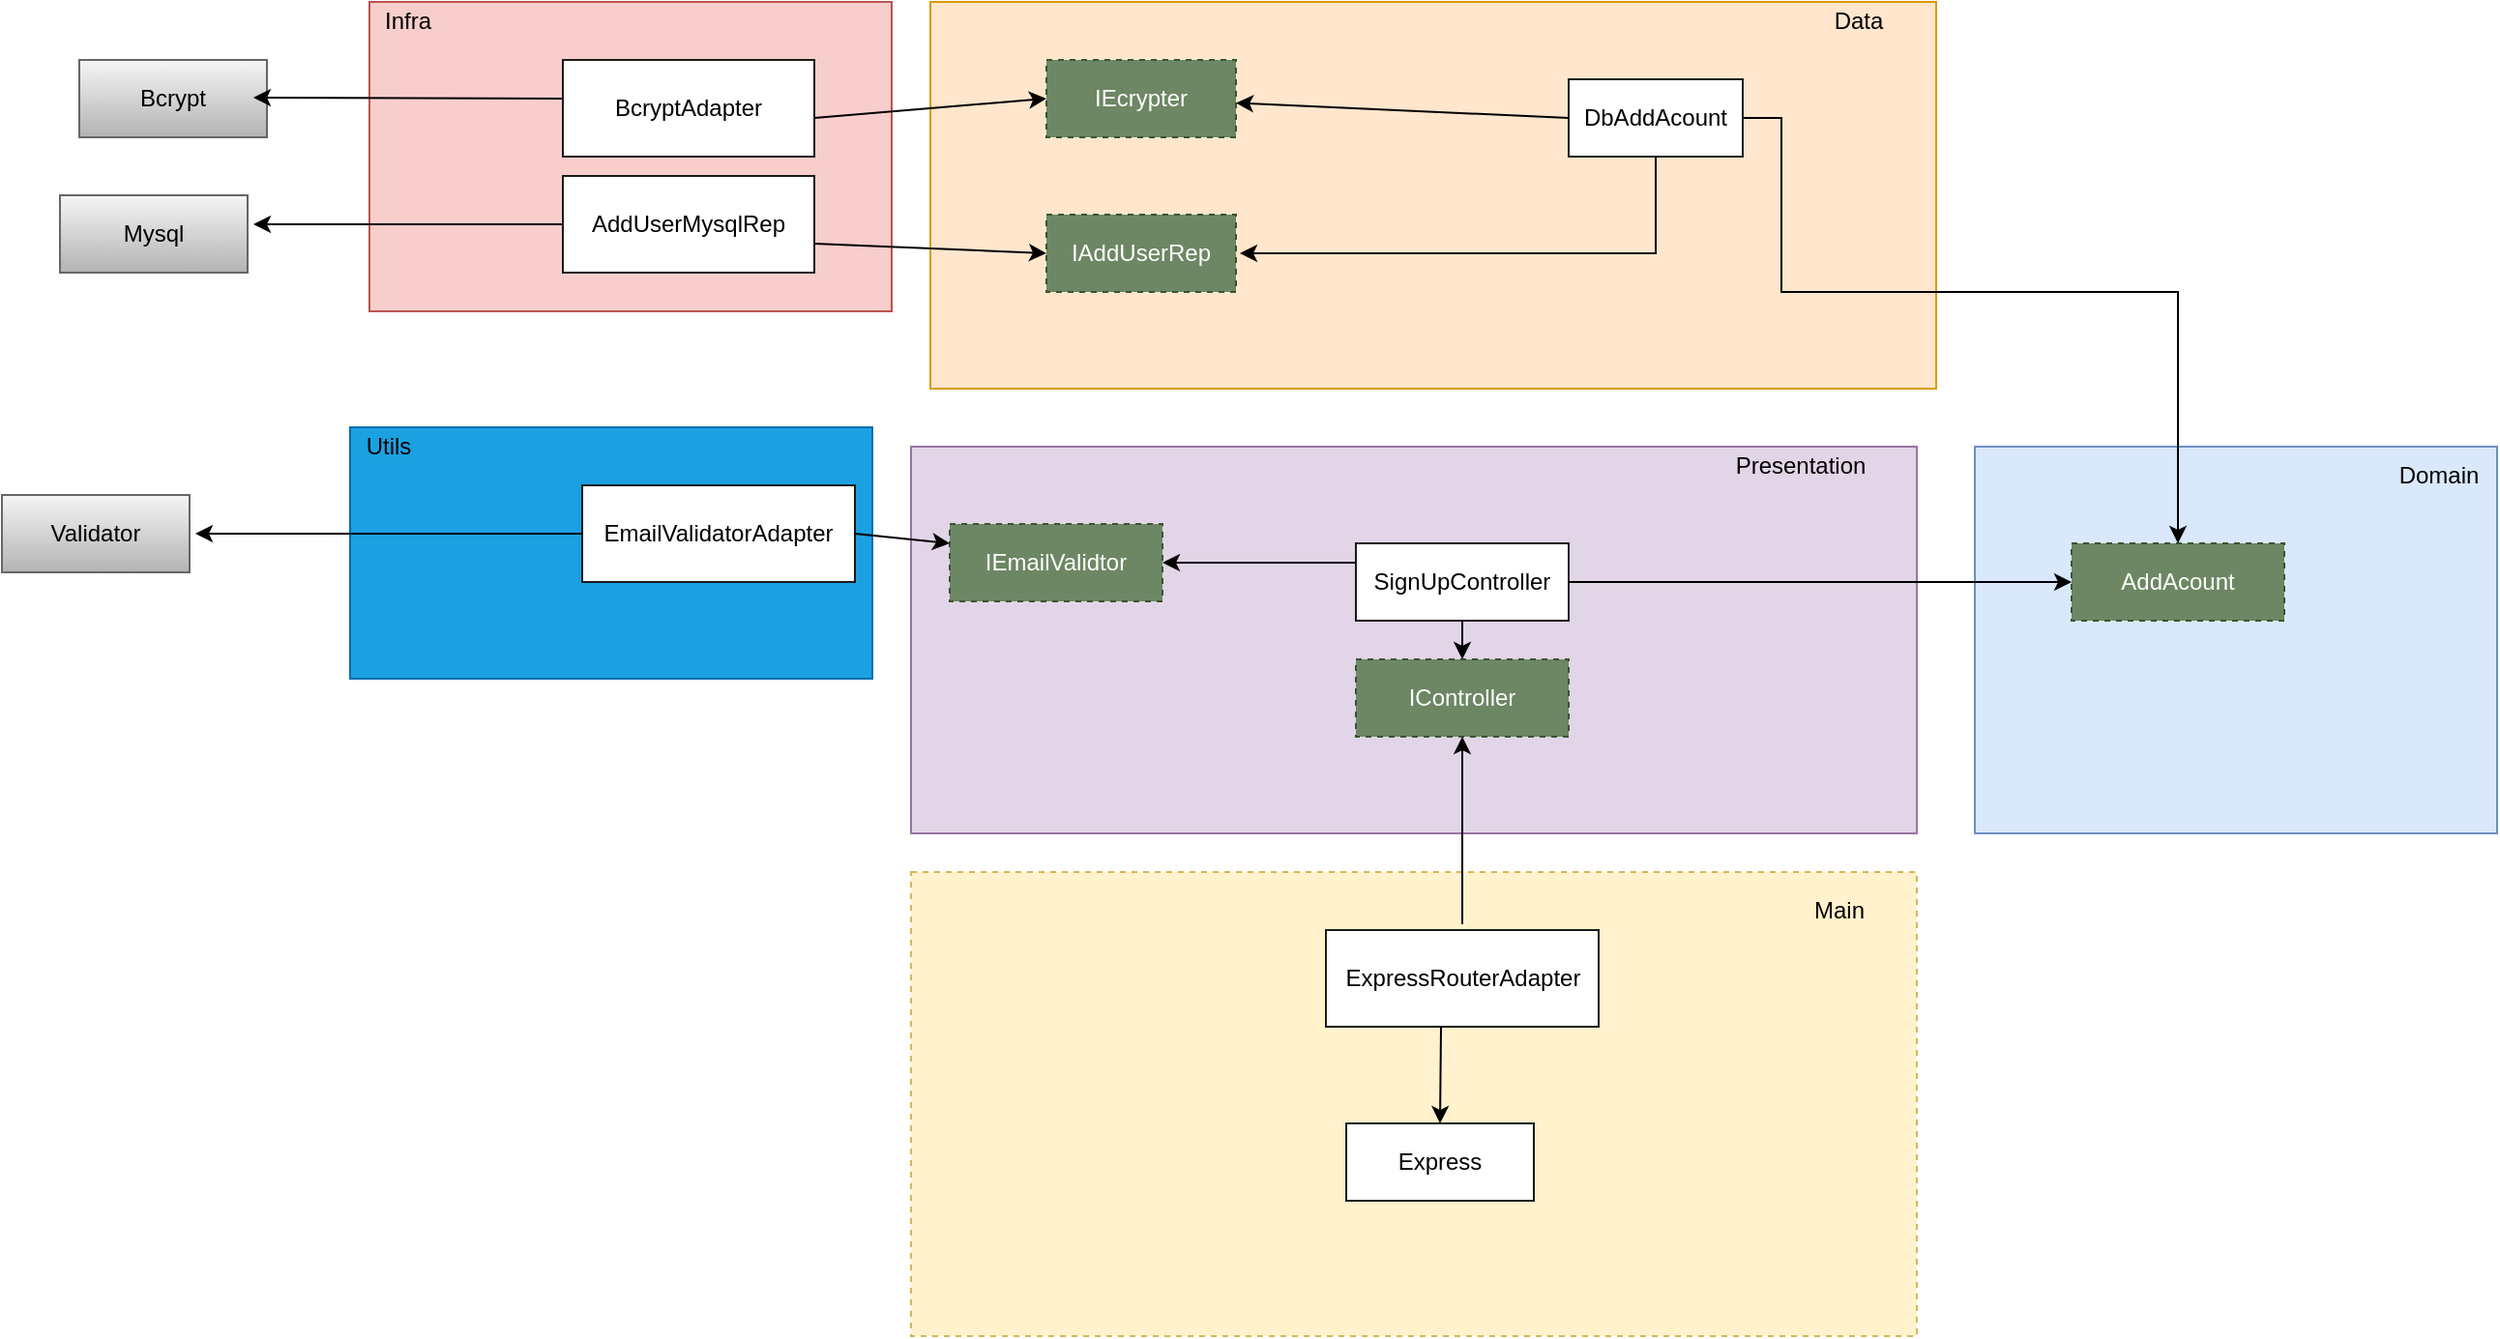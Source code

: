 <mxfile version="13.9.7" type="github"><diagram id="QmzFydMhV25-23WE51GD" name="Page-1"><mxGraphModel dx="2253" dy="1938" grid="1" gridSize="10" guides="1" tooltips="1" connect="1" arrows="1" fold="1" page="1" pageScale="1" pageWidth="827" pageHeight="1169" background="#ffffff" math="0" shadow="0"><root><mxCell id="0"/><mxCell id="1" parent="0"/><mxCell id="fcgsbV1SMnQ5NdQA0PGB-57" value="" style="rounded=0;whiteSpace=wrap;html=1;dashed=1;strokeColor=#d6b656;fillColor=#fff2cc;" vertex="1" parent="1"><mxGeometry x="140" y="420" width="520" height="240" as="geometry"/></mxCell><mxCell id="fcgsbV1SMnQ5NdQA0PGB-27" value="" style="rounded=0;whiteSpace=wrap;html=1;strokeColor=#d79b00;fillColor=#ffe6cc;" vertex="1" parent="1"><mxGeometry x="150" y="-30" width="520" height="200" as="geometry"/></mxCell><mxCell id="fcgsbV1SMnQ5NdQA0PGB-32" value="" style="rounded=0;whiteSpace=wrap;html=1;strokeColor=#b85450;fillColor=#f8cecc;" vertex="1" parent="1"><mxGeometry x="-140" y="-30" width="270" height="160" as="geometry"/></mxCell><mxCell id="fcgsbV1SMnQ5NdQA0PGB-20" value="" style="rounded=0;whiteSpace=wrap;html=1;strokeColor=#006EAF;fillColor=#1ba1e2;fontColor=#ffffff;" vertex="1" parent="1"><mxGeometry x="-150" y="190" width="270" height="130" as="geometry"/></mxCell><mxCell id="fcgsbV1SMnQ5NdQA0PGB-2" value="" style="rounded=0;whiteSpace=wrap;html=1;strokeColor=#9673a6;fillColor=#e1d5e7;" vertex="1" parent="1"><mxGeometry x="140" y="200" width="520" height="200" as="geometry"/></mxCell><mxCell id="fcgsbV1SMnQ5NdQA0PGB-3" value="Presentation" style="text;html=1;strokeColor=none;fillColor=none;align=center;verticalAlign=middle;whiteSpace=wrap;rounded=0;" vertex="1" parent="1"><mxGeometry x="580" y="200" width="40" height="20" as="geometry"/></mxCell><mxCell id="fcgsbV1SMnQ5NdQA0PGB-5" value="IController" style="rounded=0;whiteSpace=wrap;html=1;dashed=1;fillColor=#6d8764;strokeColor=#3A5431;fontColor=#ffffff;" vertex="1" parent="1"><mxGeometry x="370" y="310" width="110" height="40" as="geometry"/></mxCell><mxCell id="fcgsbV1SMnQ5NdQA0PGB-6" value="" style="endArrow=classic;html=1;exitX=0.5;exitY=1;exitDx=0;exitDy=0;entryX=0.5;entryY=0;entryDx=0;entryDy=0;" edge="1" parent="1" target="fcgsbV1SMnQ5NdQA0PGB-5"><mxGeometry width="50" height="50" relative="1" as="geometry"><mxPoint x="425" y="270" as="sourcePoint"/><mxPoint x="440" y="370" as="targetPoint"/></mxGeometry></mxCell><mxCell id="fcgsbV1SMnQ5NdQA0PGB-7" value="ExpressRouterAdapter" style="rounded=0;whiteSpace=wrap;html=1;strokeColor=#1A1A1A;" vertex="1" parent="1"><mxGeometry x="354.5" y="450" width="141" height="50" as="geometry"/></mxCell><mxCell id="fcgsbV1SMnQ5NdQA0PGB-8" value="" style="endArrow=classic;html=1;entryX=0.5;entryY=1;entryDx=0;entryDy=0;" edge="1" parent="1" target="fcgsbV1SMnQ5NdQA0PGB-5"><mxGeometry width="50" height="50" relative="1" as="geometry"><mxPoint x="425" y="447" as="sourcePoint"/><mxPoint x="440" y="370" as="targetPoint"/></mxGeometry></mxCell><mxCell id="fcgsbV1SMnQ5NdQA0PGB-9" value="SignUpController" style="rounded=0;whiteSpace=wrap;html=1;strokeColor=#1A1A1A;" vertex="1" parent="1"><mxGeometry x="370" y="250" width="110" height="40" as="geometry"/></mxCell><mxCell id="fcgsbV1SMnQ5NdQA0PGB-10" value="Express" style="rounded=0;whiteSpace=wrap;html=1;strokeColor=#1A1A1A;" vertex="1" parent="1"><mxGeometry x="365" y="550" width="97" height="40" as="geometry"/></mxCell><mxCell id="fcgsbV1SMnQ5NdQA0PGB-11" value="" style="endArrow=classic;html=1;entryX=0.5;entryY=0;entryDx=0;entryDy=0;" edge="1" parent="1" target="fcgsbV1SMnQ5NdQA0PGB-10"><mxGeometry width="50" height="50" relative="1" as="geometry"><mxPoint x="414" y="500" as="sourcePoint"/><mxPoint x="440" y="370" as="targetPoint"/></mxGeometry></mxCell><mxCell id="fcgsbV1SMnQ5NdQA0PGB-12" value="Validator" style="rounded=0;whiteSpace=wrap;html=1;strokeColor=#666666;gradientColor=#b3b3b3;fillColor=#f5f5f5;" vertex="1" parent="1"><mxGeometry x="-330" y="225" width="97" height="40" as="geometry"/></mxCell><mxCell id="fcgsbV1SMnQ5NdQA0PGB-13" value="EmailValidatorAdapter" style="rounded=0;whiteSpace=wrap;html=1;strokeColor=#1A1A1A;" vertex="1" parent="1"><mxGeometry x="-30" y="220" width="141" height="50" as="geometry"/></mxCell><mxCell id="fcgsbV1SMnQ5NdQA0PGB-14" value="" style="endArrow=classic;html=1;exitX=0;exitY=0.5;exitDx=0;exitDy=0;" edge="1" parent="1" source="fcgsbV1SMnQ5NdQA0PGB-13"><mxGeometry width="50" height="50" relative="1" as="geometry"><mxPoint x="-110" y="280" as="sourcePoint"/><mxPoint x="-230" y="245" as="targetPoint"/></mxGeometry></mxCell><mxCell id="fcgsbV1SMnQ5NdQA0PGB-15" value="IEmailValidtor" style="rounded=0;whiteSpace=wrap;html=1;dashed=1;fillColor=#6d8764;strokeColor=#3A5431;fontColor=#ffffff;" vertex="1" parent="1"><mxGeometry x="160" y="240" width="110" height="40" as="geometry"/></mxCell><mxCell id="fcgsbV1SMnQ5NdQA0PGB-16" value="" style="endArrow=classic;html=1;entryX=1;entryY=0.5;entryDx=0;entryDy=0;exitX=0;exitY=0.25;exitDx=0;exitDy=0;" edge="1" parent="1" source="fcgsbV1SMnQ5NdQA0PGB-9" target="fcgsbV1SMnQ5NdQA0PGB-15"><mxGeometry width="50" height="50" relative="1" as="geometry"><mxPoint x="300" y="250" as="sourcePoint"/><mxPoint x="310" y="290" as="targetPoint"/></mxGeometry></mxCell><mxCell id="fcgsbV1SMnQ5NdQA0PGB-17" value="" style="endArrow=classic;html=1;entryX=0;entryY=0.25;entryDx=0;entryDy=0;exitX=1;exitY=0.5;exitDx=0;exitDy=0;" edge="1" parent="1" source="fcgsbV1SMnQ5NdQA0PGB-13" target="fcgsbV1SMnQ5NdQA0PGB-15"><mxGeometry width="50" height="50" relative="1" as="geometry"><mxPoint x="120" y="250" as="sourcePoint"/><mxPoint x="171" y="190" as="targetPoint"/></mxGeometry></mxCell><mxCell id="fcgsbV1SMnQ5NdQA0PGB-21" value="Utils" style="text;html=1;strokeColor=none;fillColor=none;align=center;verticalAlign=middle;whiteSpace=wrap;rounded=0;" vertex="1" parent="1"><mxGeometry x="-150" y="190" width="40" height="20" as="geometry"/></mxCell><mxCell id="fcgsbV1SMnQ5NdQA0PGB-23" value="" style="rounded=0;whiteSpace=wrap;html=1;strokeColor=#6c8ebf;fillColor=#dae8fc;" vertex="1" parent="1"><mxGeometry x="690" y="200" width="270" height="200" as="geometry"/></mxCell><mxCell id="fcgsbV1SMnQ5NdQA0PGB-24" value="Domain" style="text;html=1;strokeColor=none;fillColor=none;align=center;verticalAlign=middle;whiteSpace=wrap;rounded=0;" vertex="1" parent="1"><mxGeometry x="910" y="205" width="40" height="20" as="geometry"/></mxCell><mxCell id="fcgsbV1SMnQ5NdQA0PGB-25" value="AddAcount" style="rounded=0;whiteSpace=wrap;html=1;dashed=1;fillColor=#6d8764;strokeColor=#3A5431;fontColor=#ffffff;" vertex="1" parent="1"><mxGeometry x="740" y="250" width="110" height="40" as="geometry"/></mxCell><mxCell id="fcgsbV1SMnQ5NdQA0PGB-26" value="" style="endArrow=classic;html=1;exitX=1;exitY=0.5;exitDx=0;exitDy=0;entryX=0;entryY=0.5;entryDx=0;entryDy=0;" edge="1" parent="1" source="fcgsbV1SMnQ5NdQA0PGB-9" target="fcgsbV1SMnQ5NdQA0PGB-25"><mxGeometry width="50" height="50" relative="1" as="geometry"><mxPoint x="720" y="330" as="sourcePoint"/><mxPoint x="770" y="280" as="targetPoint"/></mxGeometry></mxCell><mxCell id="fcgsbV1SMnQ5NdQA0PGB-28" value="Data" style="text;html=1;strokeColor=none;fillColor=none;align=center;verticalAlign=middle;whiteSpace=wrap;rounded=0;" vertex="1" parent="1"><mxGeometry x="610" y="-30" width="40" height="20" as="geometry"/></mxCell><mxCell id="fcgsbV1SMnQ5NdQA0PGB-29" value="IEcrypter" style="rounded=0;whiteSpace=wrap;html=1;dashed=1;strokeColor=#3A5431;fillColor=#6d8764;fontColor=#ffffff;" vertex="1" parent="1"><mxGeometry x="210" width="98" height="40" as="geometry"/></mxCell><mxCell id="fcgsbV1SMnQ5NdQA0PGB-31" style="edgeStyle=orthogonalEdgeStyle;rounded=0;orthogonalLoop=1;jettySize=auto;html=1;entryX=0.5;entryY=0;entryDx=0;entryDy=0;exitX=1;exitY=0.5;exitDx=0;exitDy=0;" edge="1" parent="1" source="fcgsbV1SMnQ5NdQA0PGB-30" target="fcgsbV1SMnQ5NdQA0PGB-25"><mxGeometry relative="1" as="geometry"><Array as="points"><mxPoint x="590" y="30"/><mxPoint x="590" y="120"/><mxPoint x="795" y="120"/></Array></mxGeometry></mxCell><mxCell id="fcgsbV1SMnQ5NdQA0PGB-33" value="Infra" style="text;html=1;strokeColor=none;fillColor=none;align=center;verticalAlign=middle;whiteSpace=wrap;rounded=0;" vertex="1" parent="1"><mxGeometry x="-140" y="-30" width="40" height="20" as="geometry"/></mxCell><mxCell id="fcgsbV1SMnQ5NdQA0PGB-34" value="BcryptAdapter" style="rounded=0;whiteSpace=wrap;html=1;strokeColor=#1A1A1A;" vertex="1" parent="1"><mxGeometry x="-40" width="130" height="50" as="geometry"/></mxCell><mxCell id="fcgsbV1SMnQ5NdQA0PGB-35" value="Bcrypt" style="rounded=0;whiteSpace=wrap;html=1;strokeColor=#666666;gradientColor=#b3b3b3;fillColor=#f5f5f5;" vertex="1" parent="1"><mxGeometry x="-290" width="97" height="40" as="geometry"/></mxCell><mxCell id="fcgsbV1SMnQ5NdQA0PGB-36" value="" style="endArrow=classic;html=1;" edge="1" parent="1"><mxGeometry width="50" height="50" relative="1" as="geometry"><mxPoint x="-40" y="20" as="sourcePoint"/><mxPoint x="-200" y="19.5" as="targetPoint"/></mxGeometry></mxCell><mxCell id="fcgsbV1SMnQ5NdQA0PGB-41" style="edgeStyle=orthogonalEdgeStyle;rounded=0;orthogonalLoop=1;jettySize=auto;html=1;" edge="1" parent="1" source="fcgsbV1SMnQ5NdQA0PGB-40"><mxGeometry relative="1" as="geometry"><mxPoint x="-200" y="85" as="targetPoint"/></mxGeometry></mxCell><mxCell id="fcgsbV1SMnQ5NdQA0PGB-40" value="AddUserMysqlRep" style="rounded=0;whiteSpace=wrap;html=1;strokeColor=#1A1A1A;" vertex="1" parent="1"><mxGeometry x="-40" y="60" width="130" height="50" as="geometry"/></mxCell><mxCell id="fcgsbV1SMnQ5NdQA0PGB-42" value="Mysql" style="rounded=0;whiteSpace=wrap;html=1;strokeColor=#666666;gradientColor=#b3b3b3;fillColor=#f5f5f5;" vertex="1" parent="1"><mxGeometry x="-300" y="70" width="97" height="40" as="geometry"/></mxCell><mxCell id="fcgsbV1SMnQ5NdQA0PGB-44" value="IAddUserRep" style="rounded=0;whiteSpace=wrap;html=1;dashed=1;strokeColor=#3A5431;fillColor=#6d8764;fontColor=#ffffff;" vertex="1" parent="1"><mxGeometry x="210" y="80" width="98" height="40" as="geometry"/></mxCell><mxCell id="fcgsbV1SMnQ5NdQA0PGB-52" style="edgeStyle=orthogonalEdgeStyle;rounded=0;orthogonalLoop=1;jettySize=auto;html=1;" edge="1" parent="1" source="fcgsbV1SMnQ5NdQA0PGB-30"><mxGeometry relative="1" as="geometry"><mxPoint x="310" y="100" as="targetPoint"/><Array as="points"><mxPoint x="525" y="100"/></Array></mxGeometry></mxCell><mxCell id="fcgsbV1SMnQ5NdQA0PGB-30" value="DbAddAcount" style="rounded=0;whiteSpace=wrap;html=1;strokeColor=#1A1A1A;" vertex="1" parent="1"><mxGeometry x="480" y="10" width="90" height="40" as="geometry"/></mxCell><mxCell id="fcgsbV1SMnQ5NdQA0PGB-53" value="" style="endArrow=classic;html=1;entryX=0;entryY=0.5;entryDx=0;entryDy=0;" edge="1" parent="1" target="fcgsbV1SMnQ5NdQA0PGB-29"><mxGeometry width="50" height="50" relative="1" as="geometry"><mxPoint x="90" y="30" as="sourcePoint"/><mxPoint x="140" y="-20" as="targetPoint"/><Array as="points"/></mxGeometry></mxCell><mxCell id="fcgsbV1SMnQ5NdQA0PGB-54" value="" style="endArrow=classic;html=1;entryX=0;entryY=0.5;entryDx=0;entryDy=0;" edge="1" parent="1" target="fcgsbV1SMnQ5NdQA0PGB-44"><mxGeometry width="50" height="50" relative="1" as="geometry"><mxPoint x="90" y="95" as="sourcePoint"/><mxPoint x="140" y="45" as="targetPoint"/></mxGeometry></mxCell><mxCell id="fcgsbV1SMnQ5NdQA0PGB-55" value="" style="endArrow=classic;html=1;" edge="1" parent="1" target="fcgsbV1SMnQ5NdQA0PGB-29"><mxGeometry width="50" height="50" relative="1" as="geometry"><mxPoint x="480" y="30" as="sourcePoint"/><mxPoint x="530" y="-20" as="targetPoint"/></mxGeometry></mxCell><mxCell id="fcgsbV1SMnQ5NdQA0PGB-58" value="Main" style="text;html=1;strokeColor=none;fillColor=none;align=center;verticalAlign=middle;whiteSpace=wrap;rounded=0;dashed=1;" vertex="1" parent="1"><mxGeometry x="600" y="430" width="40" height="20" as="geometry"/></mxCell></root></mxGraphModel></diagram></mxfile>